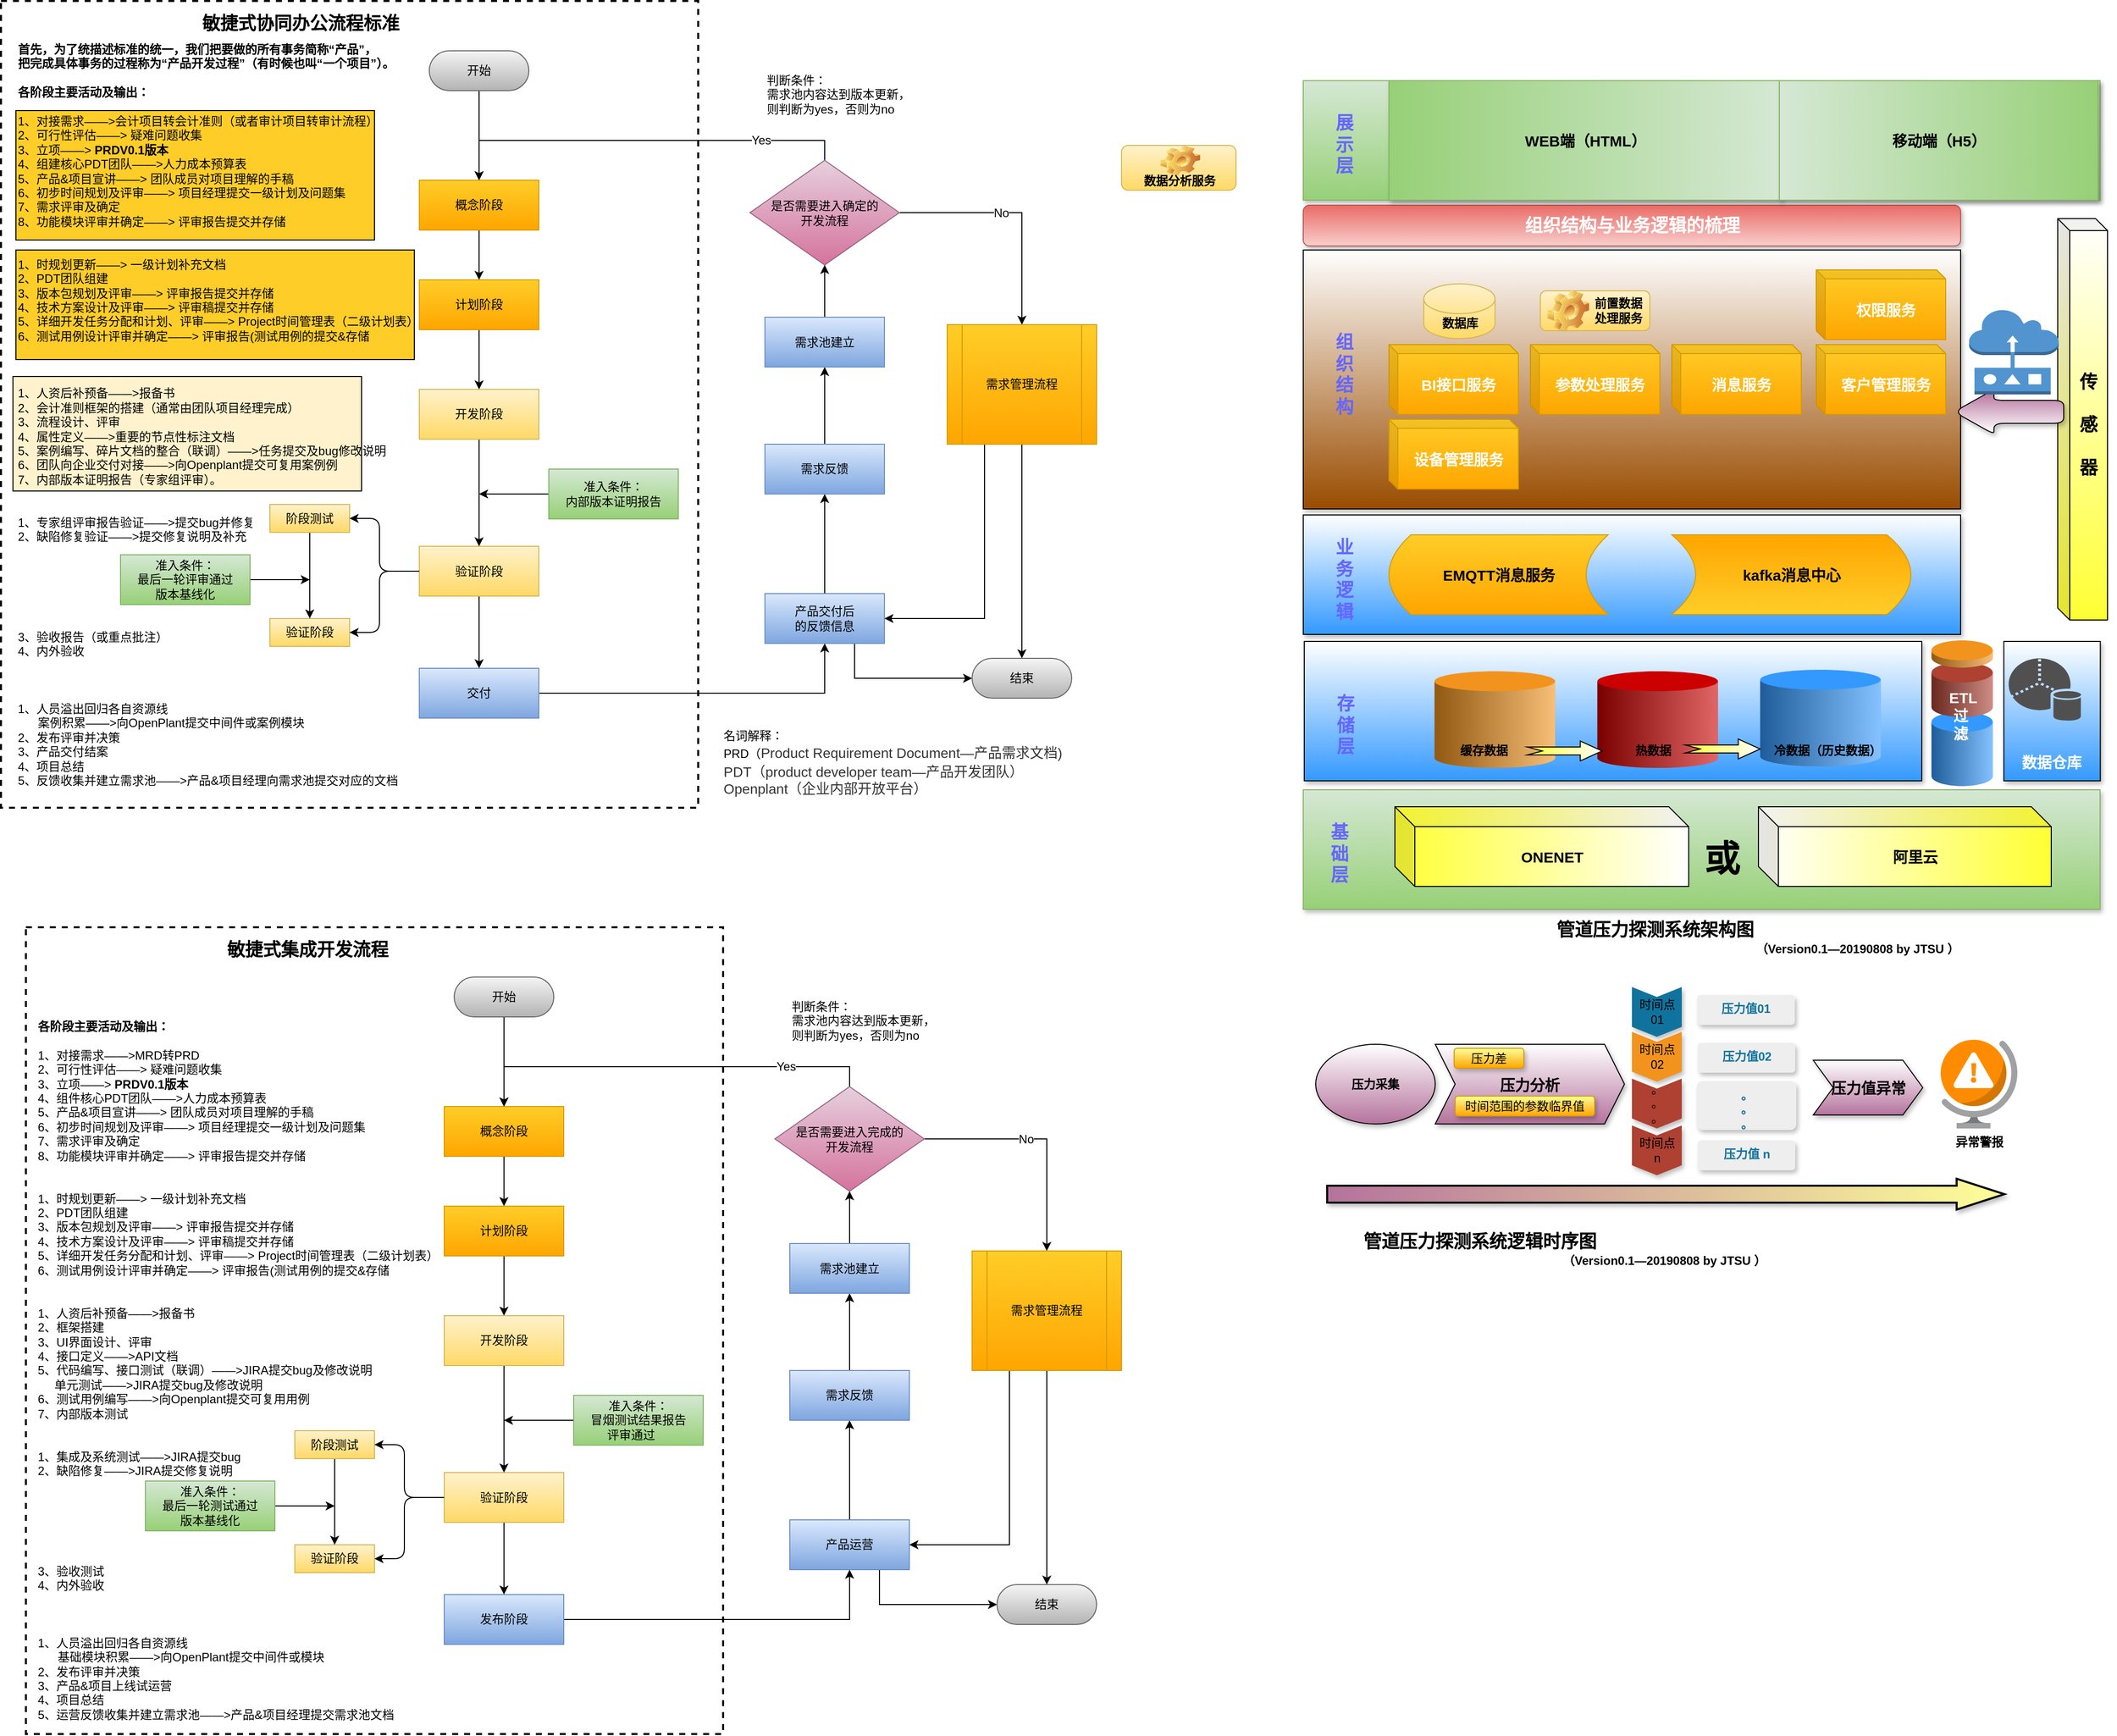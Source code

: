 <mxfile version="15.8.6" type="github">
  <diagram id="hw-b7QnuWXzrcuchFDwp" name="Page-1">
    <mxGraphModel dx="2500" dy="2056" grid="1" gridSize="10" guides="1" tooltips="1" connect="1" arrows="1" fold="1" page="1" pageScale="1" pageWidth="827" pageHeight="1169" math="0" shadow="0">
      <root>
        <mxCell id="0" />
        <mxCell id="1" parent="0" />
        <mxCell id="sfhrzqRfL-zKUJOUxF8y-45" value="" style="rounded=0;whiteSpace=wrap;html=1;fillColor=#FFF2CC;" parent="1" vertex="1">
          <mxGeometry x="-758" y="-733" width="350" height="115" as="geometry" />
        </mxCell>
        <mxCell id="sfhrzqRfL-zKUJOUxF8y-44" value="" style="rounded=0;whiteSpace=wrap;html=1;fillColor=#FFCD28;" parent="1" vertex="1">
          <mxGeometry x="-755" y="-860" width="400" height="110" as="geometry" />
        </mxCell>
        <mxCell id="sfhrzqRfL-zKUJOUxF8y-43" value="" style="rounded=0;whiteSpace=wrap;html=1;fillColor=#FFCD28;" parent="1" vertex="1">
          <mxGeometry x="-755" y="-1000" width="360" height="130" as="geometry" />
        </mxCell>
        <mxCell id="mtA4ZGPTwMAcJMfqiiAh-38" value="" style="rounded=0;whiteSpace=wrap;html=1;dashed=1;strokeWidth=2;fillColor=none;" parent="1" vertex="1">
          <mxGeometry x="-745" y="-180" width="700" height="810" as="geometry" />
        </mxCell>
        <mxCell id="mtA4ZGPTwMAcJMfqiiAh-9" style="edgeStyle=orthogonalEdgeStyle;rounded=0;orthogonalLoop=1;jettySize=auto;html=1;exitX=0.5;exitY=1;exitDx=0;exitDy=0;entryX=0.5;entryY=0;entryDx=0;entryDy=0;" parent="1" source="mtA4ZGPTwMAcJMfqiiAh-1" target="mtA4ZGPTwMAcJMfqiiAh-2" edge="1">
          <mxGeometry relative="1" as="geometry" />
        </mxCell>
        <mxCell id="mtA4ZGPTwMAcJMfqiiAh-1" value="开始" style="rounded=1;whiteSpace=wrap;html=1;arcSize=50;gradientColor=#b3b3b3;fillColor=#f5f5f5;strokeColor=#666666;" parent="1" vertex="1">
          <mxGeometry x="-315" y="-130" width="100" height="40" as="geometry" />
        </mxCell>
        <mxCell id="mtA4ZGPTwMAcJMfqiiAh-10" style="edgeStyle=orthogonalEdgeStyle;rounded=0;orthogonalLoop=1;jettySize=auto;html=1;exitX=0.5;exitY=1;exitDx=0;exitDy=0;entryX=0.5;entryY=0;entryDx=0;entryDy=0;" parent="1" source="mtA4ZGPTwMAcJMfqiiAh-2" target="mtA4ZGPTwMAcJMfqiiAh-3" edge="1">
          <mxGeometry relative="1" as="geometry" />
        </mxCell>
        <mxCell id="mtA4ZGPTwMAcJMfqiiAh-2" value="概念阶段" style="rounded=0;whiteSpace=wrap;html=1;gradientColor=#ffa500;fillColor=#ffcd28;strokeColor=#d79b00;" parent="1" vertex="1">
          <mxGeometry x="-325" width="120" height="50" as="geometry" />
        </mxCell>
        <mxCell id="mtA4ZGPTwMAcJMfqiiAh-11" style="edgeStyle=orthogonalEdgeStyle;rounded=0;orthogonalLoop=1;jettySize=auto;html=1;exitX=0.5;exitY=1;exitDx=0;exitDy=0;entryX=0.5;entryY=0;entryDx=0;entryDy=0;" parent="1" source="mtA4ZGPTwMAcJMfqiiAh-3" target="mtA4ZGPTwMAcJMfqiiAh-6" edge="1">
          <mxGeometry relative="1" as="geometry" />
        </mxCell>
        <mxCell id="mtA4ZGPTwMAcJMfqiiAh-3" value="计划阶段&lt;span style=&quot;font-family: &amp;#34;helvetica&amp;#34; , &amp;#34;arial&amp;#34; , sans-serif ; font-size: 0px ; white-space: nowrap&quot;&gt;%3CmxGraphModel%3E%3Croot%3E%3CmxCell%20id%3D%220%22%2F%3E%3CmxCell%20id%3D%221%22%20parent%3D%220%22%2F%3E%3CmxCell%20id%3D%222%22%20value%3D%22%E6%A6%82%E5%BF%B5%E9%98%B6%E6%AE%B5%22%20style%3D%22rounded%3D0%3BwhiteSpace%3Dwrap%3Bhtml%3D1%3B%22%20vertex%3D%221%22%20parent%3D%221%22%3E%3CmxGeometry%20x%3D%22400%22%20y%3D%22170%22%20width%3D%22120%22%20height%3D%2250%22%20as%3D%22geometry%22%2F%3E%3C%2FmxCell%3E%3C%2Froot%3E%3C%2FmxGraphModel%3E&lt;/span&gt;" style="rounded=0;whiteSpace=wrap;html=1;gradientColor=#ffa500;fillColor=#ffcd28;strokeColor=#d79b00;" parent="1" vertex="1">
          <mxGeometry x="-325" y="100" width="120" height="50" as="geometry" />
        </mxCell>
        <mxCell id="mtA4ZGPTwMAcJMfqiiAh-44" style="edgeStyle=orthogonalEdgeStyle;rounded=0;orthogonalLoop=1;jettySize=auto;html=1;exitX=1;exitY=0.5;exitDx=0;exitDy=0;entryX=0.5;entryY=1;entryDx=0;entryDy=0;" parent="1" source="mtA4ZGPTwMAcJMfqiiAh-4" target="mtA4ZGPTwMAcJMfqiiAh-37" edge="1">
          <mxGeometry relative="1" as="geometry" />
        </mxCell>
        <mxCell id="mtA4ZGPTwMAcJMfqiiAh-4" value="发布阶段" style="rounded=0;whiteSpace=wrap;html=1;gradientColor=#7ea6e0;fillColor=#dae8fc;strokeColor=#6c8ebf;" parent="1" vertex="1">
          <mxGeometry x="-325" y="490" width="120" height="50" as="geometry" />
        </mxCell>
        <mxCell id="mtA4ZGPTwMAcJMfqiiAh-13" style="edgeStyle=orthogonalEdgeStyle;rounded=0;orthogonalLoop=1;jettySize=auto;html=1;exitX=0.5;exitY=1;exitDx=0;exitDy=0;entryX=0.5;entryY=0;entryDx=0;entryDy=0;" parent="1" source="mtA4ZGPTwMAcJMfqiiAh-5" target="mtA4ZGPTwMAcJMfqiiAh-4" edge="1">
          <mxGeometry relative="1" as="geometry" />
        </mxCell>
        <mxCell id="mtA4ZGPTwMAcJMfqiiAh-5" value="验证阶段" style="rounded=0;whiteSpace=wrap;html=1;gradientColor=#ffd966;fillColor=#fff2cc;strokeColor=#d6b656;" parent="1" vertex="1">
          <mxGeometry x="-325" y="367.5" width="120" height="50" as="geometry" />
        </mxCell>
        <mxCell id="mtA4ZGPTwMAcJMfqiiAh-12" style="edgeStyle=orthogonalEdgeStyle;rounded=0;orthogonalLoop=1;jettySize=auto;html=1;exitX=0.5;exitY=1;exitDx=0;exitDy=0;" parent="1" source="mtA4ZGPTwMAcJMfqiiAh-6" target="mtA4ZGPTwMAcJMfqiiAh-5" edge="1">
          <mxGeometry relative="1" as="geometry" />
        </mxCell>
        <mxCell id="mtA4ZGPTwMAcJMfqiiAh-6" value="开发阶段" style="rounded=0;whiteSpace=wrap;html=1;gradientColor=#ffd966;fillColor=#fff2cc;strokeColor=#d6b656;" parent="1" vertex="1">
          <mxGeometry x="-325" y="210" width="120" height="50" as="geometry" />
        </mxCell>
        <mxCell id="mtA4ZGPTwMAcJMfqiiAh-14" value="&lt;b&gt;各阶段主要活动及输出：&lt;/b&gt;&lt;br&gt;&lt;br&gt;1、对接需求——&amp;gt;MRD转PRD&lt;br&gt;2、可行性评估——&amp;gt; 疑难问题收集&lt;br&gt;3、立项——&amp;gt;&amp;nbsp;&lt;b&gt;PRDV0.1版本&lt;/b&gt;&lt;br&gt;4、组件核心PDT团队——&amp;gt;人力成本预算表&lt;br&gt;5、产品&amp;amp;项目宣讲——&amp;gt; 团队成员对项目理解的手稿&lt;br&gt;6、初步时间规划及评审——&amp;gt; 项目经理提交一级计划及问题集&lt;br&gt;7、需求评审及确定&lt;br&gt;8、功能模块评审并确定——&amp;gt; 评审报告提交并存储&lt;br&gt;&lt;br&gt;&lt;br&gt;1、时规划更新——&amp;gt; 一级计划补充文档&lt;br&gt;2、PDT团队组建&lt;br&gt;3、版本包规划及评审——&amp;gt; 评审报告提交并存储&lt;br&gt;4、技术方案设计及评审——&amp;gt; 评审稿提交并存储&lt;br&gt;5、详细开发任务分配和计划、评审——&amp;gt; Project时间管理表（二级计划表）&lt;br&gt;6、测试用例设计评审并确定——&amp;gt; 评审报告(测试用例的提交&amp;amp;存储&lt;br&gt;&lt;br&gt;&lt;br&gt;1、人资后补预备——&amp;gt;报备书&lt;br&gt;2、框架搭建&lt;br&gt;3、UI界面设计、评审&lt;br&gt;4、接口定义——&amp;gt;API文档&lt;br&gt;5、代码编写、接口测试（联调）——&amp;gt;JIRA提交bug及修改说明&lt;br&gt;&amp;nbsp; &amp;nbsp; &amp;nbsp;单元测试——&amp;gt;JIRA提交bug及修改说明&lt;br&gt;6、测试用例编写——&amp;gt;向Openplant提交可复用用例&lt;br&gt;7、内部版本测试&lt;br&gt;&lt;br&gt;&lt;br&gt;1、集成及系统测试——&amp;gt;JIRA提交bug&lt;br&gt;2、缺陷修复——&amp;gt;JIRA提交修复说明&lt;br&gt;&lt;br&gt;&lt;br&gt;&lt;br&gt;&lt;br&gt;&lt;br&gt;&lt;br&gt;3、验收测试&lt;br&gt;4、内外验收&lt;br&gt;&lt;br&gt;&lt;br&gt;&lt;br&gt;1、人员溢出回归各自资源线&lt;br&gt;&amp;nbsp; &amp;nbsp; &amp;nbsp; 基础模块积累——&amp;gt;向OpenPlant提交中间件或模块&lt;br&gt;2、发布评审并决策&lt;br&gt;3、产品&amp;amp;项目上线试运营&lt;br&gt;4、项目总结&lt;br&gt;5、运营反馈收集并建立需求池——&amp;gt;产品&amp;amp;项目经理提交需求池文档" style="text;html=1;resizable=0;points=[];autosize=1;align=left;verticalAlign=top;spacingTop=-4;" parent="1" vertex="1">
          <mxGeometry x="-735" y="-90" width="420" height="690" as="geometry" />
        </mxCell>
        <mxCell id="mtA4ZGPTwMAcJMfqiiAh-21" value="验证阶段" style="rounded=0;whiteSpace=wrap;html=1;gradientColor=#ffd966;fillColor=#fff2cc;strokeColor=#d6b656;" parent="1" vertex="1">
          <mxGeometry x="-475" y="440" width="80" height="28" as="geometry" />
        </mxCell>
        <mxCell id="mtA4ZGPTwMAcJMfqiiAh-26" style="edgeStyle=orthogonalEdgeStyle;rounded=0;orthogonalLoop=1;jettySize=auto;html=1;exitX=0.5;exitY=1;exitDx=0;exitDy=0;entryX=0.5;entryY=0;entryDx=0;entryDy=0;" parent="1" source="mtA4ZGPTwMAcJMfqiiAh-23" target="mtA4ZGPTwMAcJMfqiiAh-21" edge="1">
          <mxGeometry relative="1" as="geometry" />
        </mxCell>
        <mxCell id="mtA4ZGPTwMAcJMfqiiAh-23" value="阶段测试" style="rounded=0;whiteSpace=wrap;html=1;gradientColor=#ffd966;fillColor=#fff2cc;strokeColor=#d6b656;" parent="1" vertex="1">
          <mxGeometry x="-475" y="325.5" width="80" height="28" as="geometry" />
        </mxCell>
        <mxCell id="mtA4ZGPTwMAcJMfqiiAh-24" value="" style="edgeStyle=elbowEdgeStyle;elbow=horizontal;endArrow=classic;html=1;exitX=0;exitY=0.5;exitDx=0;exitDy=0;entryX=1;entryY=0.5;entryDx=0;entryDy=0;" parent="1" source="mtA4ZGPTwMAcJMfqiiAh-5" target="mtA4ZGPTwMAcJMfqiiAh-23" edge="1">
          <mxGeometry width="50" height="50" relative="1" as="geometry">
            <mxPoint x="-405" y="380" as="sourcePoint" />
            <mxPoint x="-355" y="330" as="targetPoint" />
            <Array as="points">
              <mxPoint x="-365" y="360" />
            </Array>
          </mxGeometry>
        </mxCell>
        <mxCell id="mtA4ZGPTwMAcJMfqiiAh-25" value="" style="edgeStyle=elbowEdgeStyle;elbow=horizontal;endArrow=classic;html=1;exitX=0;exitY=0.5;exitDx=0;exitDy=0;entryX=1;entryY=0.5;entryDx=0;entryDy=0;" parent="1" source="mtA4ZGPTwMAcJMfqiiAh-5" target="mtA4ZGPTwMAcJMfqiiAh-21" edge="1">
          <mxGeometry width="50" height="50" relative="1" as="geometry">
            <mxPoint x="-315" y="403" as="sourcePoint" />
            <mxPoint x="-405" y="354" as="targetPoint" />
            <Array as="points">
              <mxPoint x="-365" y="410" />
            </Array>
          </mxGeometry>
        </mxCell>
        <mxCell id="mtA4ZGPTwMAcJMfqiiAh-34" style="edgeStyle=orthogonalEdgeStyle;rounded=0;orthogonalLoop=1;jettySize=auto;html=1;exitX=1;exitY=0.5;exitDx=0;exitDy=0;" parent="1" source="mtA4ZGPTwMAcJMfqiiAh-32" edge="1">
          <mxGeometry relative="1" as="geometry">
            <mxPoint x="-435" y="401" as="targetPoint" />
          </mxGeometry>
        </mxCell>
        <mxCell id="mtA4ZGPTwMAcJMfqiiAh-32" value="&lt;span style=&quot;text-align: left ; white-space: nowrap&quot;&gt;准入条件：&lt;/span&gt;&lt;br style=&quot;text-align: left ; white-space: nowrap&quot;&gt;&lt;span style=&quot;text-align: left ; white-space: nowrap&quot;&gt;最后一轮测试通过&lt;/span&gt;&lt;br style=&quot;text-align: left ; white-space: nowrap&quot;&gt;&lt;span style=&quot;text-align: left ; white-space: nowrap&quot;&gt;版本基线化&lt;/span&gt;" style="rounded=0;whiteSpace=wrap;html=1;gradientColor=#97d077;fillColor=#d5e8d4;strokeColor=#82b366;" parent="1" vertex="1">
          <mxGeometry x="-625" y="376" width="130" height="50" as="geometry" />
        </mxCell>
        <mxCell id="mtA4ZGPTwMAcJMfqiiAh-36" style="edgeStyle=orthogonalEdgeStyle;rounded=0;orthogonalLoop=1;jettySize=auto;html=1;exitX=0;exitY=0.5;exitDx=0;exitDy=0;" parent="1" source="mtA4ZGPTwMAcJMfqiiAh-35" edge="1">
          <mxGeometry relative="1" as="geometry">
            <mxPoint x="-265" y="315" as="targetPoint" />
          </mxGeometry>
        </mxCell>
        <mxCell id="mtA4ZGPTwMAcJMfqiiAh-35" value="&lt;span style=&quot;text-align: left ; white-space: nowrap&quot;&gt;准入条件：&lt;/span&gt;&lt;br style=&quot;text-align: left ; white-space: nowrap&quot;&gt;&lt;div style=&quot;text-align: left&quot;&gt;&lt;span style=&quot;white-space: nowrap&quot;&gt;冒烟测试结果报告&lt;/span&gt;&lt;/div&gt;&lt;div style=&quot;text-align: left&quot;&gt;&lt;span style=&quot;white-space: nowrap&quot;&gt;&amp;nbsp; &amp;nbsp; &amp;nbsp;评审通过&lt;/span&gt;&lt;/div&gt;" style="rounded=0;whiteSpace=wrap;html=1;gradientColor=#97d077;fillColor=#d5e8d4;strokeColor=#82b366;" parent="1" vertex="1">
          <mxGeometry x="-195" y="290" width="130" height="50" as="geometry" />
        </mxCell>
        <mxCell id="mtA4ZGPTwMAcJMfqiiAh-45" style="edgeStyle=orthogonalEdgeStyle;rounded=0;orthogonalLoop=1;jettySize=auto;html=1;exitX=0.5;exitY=0;exitDx=0;exitDy=0;entryX=0.5;entryY=1;entryDx=0;entryDy=0;" parent="1" source="mtA4ZGPTwMAcJMfqiiAh-37" target="mtA4ZGPTwMAcJMfqiiAh-39" edge="1">
          <mxGeometry relative="1" as="geometry" />
        </mxCell>
        <mxCell id="mtA4ZGPTwMAcJMfqiiAh-52" style="edgeStyle=orthogonalEdgeStyle;rounded=0;orthogonalLoop=1;jettySize=auto;html=1;exitX=0.75;exitY=1;exitDx=0;exitDy=0;entryX=0;entryY=0.5;entryDx=0;entryDy=0;" parent="1" source="mtA4ZGPTwMAcJMfqiiAh-37" target="mtA4ZGPTwMAcJMfqiiAh-43" edge="1">
          <mxGeometry relative="1" as="geometry" />
        </mxCell>
        <mxCell id="mtA4ZGPTwMAcJMfqiiAh-37" value="产品运营" style="rounded=0;whiteSpace=wrap;html=1;gradientColor=#7ea6e0;fillColor=#dae8fc;strokeColor=#6c8ebf;" parent="1" vertex="1">
          <mxGeometry x="22" y="415" width="120" height="50" as="geometry" />
        </mxCell>
        <mxCell id="mtA4ZGPTwMAcJMfqiiAh-46" style="edgeStyle=orthogonalEdgeStyle;rounded=0;orthogonalLoop=1;jettySize=auto;html=1;exitX=0.5;exitY=0;exitDx=0;exitDy=0;entryX=0.5;entryY=1;entryDx=0;entryDy=0;" parent="1" source="mtA4ZGPTwMAcJMfqiiAh-39" target="mtA4ZGPTwMAcJMfqiiAh-41" edge="1">
          <mxGeometry relative="1" as="geometry" />
        </mxCell>
        <mxCell id="mtA4ZGPTwMAcJMfqiiAh-39" value="需求反馈" style="rounded=0;whiteSpace=wrap;html=1;gradientColor=#7ea6e0;fillColor=#dae8fc;strokeColor=#6c8ebf;" parent="1" vertex="1">
          <mxGeometry x="22" y="265" width="120" height="50" as="geometry" />
        </mxCell>
        <mxCell id="mtA4ZGPTwMAcJMfqiiAh-48" style="edgeStyle=orthogonalEdgeStyle;rounded=0;orthogonalLoop=1;jettySize=auto;html=1;exitX=0.5;exitY=0;exitDx=0;exitDy=0;entryX=0.5;entryY=0;entryDx=0;entryDy=0;" parent="1" source="mtA4ZGPTwMAcJMfqiiAh-40" target="mtA4ZGPTwMAcJMfqiiAh-2" edge="1">
          <mxGeometry relative="1" as="geometry" />
        </mxCell>
        <mxCell id="mtA4ZGPTwMAcJMfqiiAh-53" value="Yes" style="text;html=1;resizable=0;points=[];align=center;verticalAlign=middle;labelBackgroundColor=#ffffff;" parent="mtA4ZGPTwMAcJMfqiiAh-48" vertex="1" connectable="0">
          <mxGeometry x="-0.585" relative="1" as="geometry">
            <mxPoint as="offset" />
          </mxGeometry>
        </mxCell>
        <mxCell id="mtA4ZGPTwMAcJMfqiiAh-49" style="edgeStyle=orthogonalEdgeStyle;rounded=0;orthogonalLoop=1;jettySize=auto;html=1;exitX=1;exitY=0.5;exitDx=0;exitDy=0;" parent="1" source="mtA4ZGPTwMAcJMfqiiAh-40" target="mtA4ZGPTwMAcJMfqiiAh-42" edge="1">
          <mxGeometry relative="1" as="geometry" />
        </mxCell>
        <mxCell id="mtA4ZGPTwMAcJMfqiiAh-54" value="No" style="text;html=1;resizable=0;points=[];align=center;verticalAlign=middle;labelBackgroundColor=#ffffff;" parent="mtA4ZGPTwMAcJMfqiiAh-49" vertex="1" connectable="0">
          <mxGeometry x="-0.137" relative="1" as="geometry">
            <mxPoint as="offset" />
          </mxGeometry>
        </mxCell>
        <mxCell id="mtA4ZGPTwMAcJMfqiiAh-40" value="是否需要进入完成的&lt;br&gt;开发流程" style="rhombus;whiteSpace=wrap;html=1;gradientColor=#d5739d;fillColor=#e6d0de;strokeColor=#996185;" parent="1" vertex="1">
          <mxGeometry x="7" y="-20" width="150" height="105" as="geometry" />
        </mxCell>
        <mxCell id="mtA4ZGPTwMAcJMfqiiAh-47" style="edgeStyle=orthogonalEdgeStyle;rounded=0;orthogonalLoop=1;jettySize=auto;html=1;exitX=0.5;exitY=0;exitDx=0;exitDy=0;entryX=0.5;entryY=1;entryDx=0;entryDy=0;" parent="1" source="mtA4ZGPTwMAcJMfqiiAh-41" target="mtA4ZGPTwMAcJMfqiiAh-40" edge="1">
          <mxGeometry relative="1" as="geometry" />
        </mxCell>
        <mxCell id="mtA4ZGPTwMAcJMfqiiAh-41" value="需求池建立" style="rounded=0;whiteSpace=wrap;html=1;gradientColor=#7ea6e0;fillColor=#dae8fc;strokeColor=#6c8ebf;" parent="1" vertex="1">
          <mxGeometry x="22" y="137.5" width="120" height="50" as="geometry" />
        </mxCell>
        <mxCell id="mtA4ZGPTwMAcJMfqiiAh-50" style="edgeStyle=orthogonalEdgeStyle;rounded=0;orthogonalLoop=1;jettySize=auto;html=1;exitX=0.25;exitY=1;exitDx=0;exitDy=0;entryX=1;entryY=0.5;entryDx=0;entryDy=0;" parent="1" source="mtA4ZGPTwMAcJMfqiiAh-42" target="mtA4ZGPTwMAcJMfqiiAh-37" edge="1">
          <mxGeometry relative="1" as="geometry" />
        </mxCell>
        <mxCell id="mtA4ZGPTwMAcJMfqiiAh-51" style="edgeStyle=orthogonalEdgeStyle;rounded=0;orthogonalLoop=1;jettySize=auto;html=1;exitX=0.5;exitY=1;exitDx=0;exitDy=0;" parent="1" source="mtA4ZGPTwMAcJMfqiiAh-42" target="mtA4ZGPTwMAcJMfqiiAh-43" edge="1">
          <mxGeometry relative="1" as="geometry" />
        </mxCell>
        <mxCell id="mtA4ZGPTwMAcJMfqiiAh-42" value="需求管理流程" style="shape=process;whiteSpace=wrap;html=1;backgroundOutline=1;gradientColor=#ffa500;fillColor=#ffcd28;strokeColor=#d79b00;" parent="1" vertex="1">
          <mxGeometry x="205" y="145" width="150" height="120" as="geometry" />
        </mxCell>
        <mxCell id="mtA4ZGPTwMAcJMfqiiAh-43" value="结束" style="rounded=1;whiteSpace=wrap;html=1;arcSize=50;gradientColor=#b3b3b3;fillColor=#f5f5f5;strokeColor=#666666;" parent="1" vertex="1">
          <mxGeometry x="230" y="480" width="100" height="40" as="geometry" />
        </mxCell>
        <mxCell id="mtA4ZGPTwMAcJMfqiiAh-55" value="判断条件：&lt;br&gt;需求池内容达到版本更新，&lt;br&gt;则判断为yes，否则为no" style="text;html=1;resizable=0;points=[];autosize=1;align=left;verticalAlign=top;spacingTop=-4;" parent="1" vertex="1">
          <mxGeometry x="22" y="-110" width="160" height="40" as="geometry" />
        </mxCell>
        <mxCell id="mtA4ZGPTwMAcJMfqiiAh-56" value="&lt;font style=&quot;font-size: 18px&quot;&gt;&lt;b&gt;敏捷式集成开发流程&lt;/b&gt;&lt;/font&gt;" style="text;html=1;resizable=0;points=[];autosize=1;align=left;verticalAlign=top;spacingTop=-4;" parent="1" vertex="1">
          <mxGeometry x="-545" y="-170" width="180" height="20" as="geometry" />
        </mxCell>
        <mxCell id="sfhrzqRfL-zKUJOUxF8y-1" value="" style="rounded=0;whiteSpace=wrap;html=1;dashed=1;strokeWidth=2;fillColor=none;" parent="1" vertex="1">
          <mxGeometry x="-770" y="-1110" width="700" height="810" as="geometry" />
        </mxCell>
        <mxCell id="sfhrzqRfL-zKUJOUxF8y-2" style="edgeStyle=orthogonalEdgeStyle;rounded=0;orthogonalLoop=1;jettySize=auto;html=1;exitX=0.5;exitY=1;exitDx=0;exitDy=0;entryX=0.5;entryY=0;entryDx=0;entryDy=0;" parent="1" source="sfhrzqRfL-zKUJOUxF8y-3" target="sfhrzqRfL-zKUJOUxF8y-5" edge="1">
          <mxGeometry relative="1" as="geometry" />
        </mxCell>
        <mxCell id="sfhrzqRfL-zKUJOUxF8y-3" value="开始" style="rounded=1;whiteSpace=wrap;html=1;arcSize=50;gradientColor=#b3b3b3;fillColor=#f5f5f5;strokeColor=#666666;" parent="1" vertex="1">
          <mxGeometry x="-340" y="-1060" width="100" height="40" as="geometry" />
        </mxCell>
        <mxCell id="sfhrzqRfL-zKUJOUxF8y-4" style="edgeStyle=orthogonalEdgeStyle;rounded=0;orthogonalLoop=1;jettySize=auto;html=1;exitX=0.5;exitY=1;exitDx=0;exitDy=0;entryX=0.5;entryY=0;entryDx=0;entryDy=0;" parent="1" source="sfhrzqRfL-zKUJOUxF8y-5" target="sfhrzqRfL-zKUJOUxF8y-7" edge="1">
          <mxGeometry relative="1" as="geometry" />
        </mxCell>
        <mxCell id="sfhrzqRfL-zKUJOUxF8y-5" value="概念阶段" style="rounded=0;whiteSpace=wrap;html=1;gradientColor=#ffa500;fillColor=#ffcd28;strokeColor=#d79b00;" parent="1" vertex="1">
          <mxGeometry x="-350" y="-930" width="120" height="50" as="geometry" />
        </mxCell>
        <mxCell id="sfhrzqRfL-zKUJOUxF8y-6" style="edgeStyle=orthogonalEdgeStyle;rounded=0;orthogonalLoop=1;jettySize=auto;html=1;exitX=0.5;exitY=1;exitDx=0;exitDy=0;entryX=0.5;entryY=0;entryDx=0;entryDy=0;" parent="1" source="sfhrzqRfL-zKUJOUxF8y-7" target="sfhrzqRfL-zKUJOUxF8y-13" edge="1">
          <mxGeometry relative="1" as="geometry" />
        </mxCell>
        <mxCell id="sfhrzqRfL-zKUJOUxF8y-7" value="计划阶段&lt;span style=&quot;font-family: &amp;#34;helvetica&amp;#34; , &amp;#34;arial&amp;#34; , sans-serif ; font-size: 0px ; white-space: nowrap&quot;&gt;%3CmxGraphModel%3E%3Croot%3E%3CmxCell%20id%3D%220%22%2F%3E%3CmxCell%20id%3D%221%22%20parent%3D%220%22%2F%3E%3CmxCell%20id%3D%222%22%20value%3D%22%E6%A6%82%E5%BF%B5%E9%98%B6%E6%AE%B5%22%20style%3D%22rounded%3D0%3BwhiteSpace%3Dwrap%3Bhtml%3D1%3B%22%20vertex%3D%221%22%20parent%3D%221%22%3E%3CmxGeometry%20x%3D%22400%22%20y%3D%22170%22%20width%3D%22120%22%20height%3D%2250%22%20as%3D%22geometry%22%2F%3E%3C%2FmxCell%3E%3C%2Froot%3E%3C%2FmxGraphModel%3E&lt;/span&gt;" style="rounded=0;whiteSpace=wrap;html=1;gradientColor=#ffa500;fillColor=#ffcd28;strokeColor=#d79b00;" parent="1" vertex="1">
          <mxGeometry x="-350" y="-830" width="120" height="50" as="geometry" />
        </mxCell>
        <mxCell id="sfhrzqRfL-zKUJOUxF8y-8" style="edgeStyle=orthogonalEdgeStyle;rounded=0;orthogonalLoop=1;jettySize=auto;html=1;exitX=1;exitY=0.5;exitDx=0;exitDy=0;entryX=0.5;entryY=1;entryDx=0;entryDy=0;" parent="1" source="sfhrzqRfL-zKUJOUxF8y-9" target="sfhrzqRfL-zKUJOUxF8y-26" edge="1">
          <mxGeometry relative="1" as="geometry" />
        </mxCell>
        <mxCell id="sfhrzqRfL-zKUJOUxF8y-9" value="交付" style="rounded=0;whiteSpace=wrap;html=1;gradientColor=#7ea6e0;fillColor=#dae8fc;strokeColor=#6c8ebf;" parent="1" vertex="1">
          <mxGeometry x="-350" y="-440" width="120" height="50" as="geometry" />
        </mxCell>
        <mxCell id="sfhrzqRfL-zKUJOUxF8y-10" style="edgeStyle=orthogonalEdgeStyle;rounded=0;orthogonalLoop=1;jettySize=auto;html=1;exitX=0.5;exitY=1;exitDx=0;exitDy=0;entryX=0.5;entryY=0;entryDx=0;entryDy=0;" parent="1" source="sfhrzqRfL-zKUJOUxF8y-11" target="sfhrzqRfL-zKUJOUxF8y-9" edge="1">
          <mxGeometry relative="1" as="geometry" />
        </mxCell>
        <mxCell id="sfhrzqRfL-zKUJOUxF8y-11" value="验证阶段" style="rounded=0;whiteSpace=wrap;html=1;gradientColor=#ffd966;fillColor=#fff2cc;strokeColor=#d6b656;" parent="1" vertex="1">
          <mxGeometry x="-350" y="-562.5" width="120" height="50" as="geometry" />
        </mxCell>
        <mxCell id="sfhrzqRfL-zKUJOUxF8y-12" style="edgeStyle=orthogonalEdgeStyle;rounded=0;orthogonalLoop=1;jettySize=auto;html=1;exitX=0.5;exitY=1;exitDx=0;exitDy=0;" parent="1" source="sfhrzqRfL-zKUJOUxF8y-13" target="sfhrzqRfL-zKUJOUxF8y-11" edge="1">
          <mxGeometry relative="1" as="geometry" />
        </mxCell>
        <mxCell id="sfhrzqRfL-zKUJOUxF8y-13" value="开发阶段" style="rounded=0;whiteSpace=wrap;html=1;gradientColor=#ffd966;fillColor=#fff2cc;strokeColor=#d6b656;" parent="1" vertex="1">
          <mxGeometry x="-350" y="-720" width="120" height="50" as="geometry" />
        </mxCell>
        <mxCell id="sfhrzqRfL-zKUJOUxF8y-14" value="&lt;b&gt;首先，为了统描述标准的统一，我们把要做的所有事务简称“产品”，&lt;br&gt;把完成具体事务的过程称为“产品开发过程&lt;/b&gt;&lt;b&gt;”&lt;/b&gt;&lt;b&gt;（有时候也叫“&lt;/b&gt;&lt;b&gt;一个项目&lt;/b&gt;&lt;b&gt;”）。&lt;br&gt;&lt;br&gt;各阶段主要活动及输出：&lt;/b&gt;&lt;br&gt;&lt;br&gt;1、对接需求——&amp;gt;会计项目转会计准则（或者审计项目转审计流程）&lt;br&gt;2、可行性评估——&amp;gt; 疑难问题收集&lt;br&gt;3、立项——&amp;gt;&amp;nbsp;&lt;b&gt;PRDV0.1版本&lt;/b&gt;&lt;br&gt;4、组建核心PDT团队——&amp;gt;人力成本预算表&lt;br&gt;5、产品&amp;amp;项目宣讲——&amp;gt; 团队成员对项目理解的手稿&lt;br&gt;6、初步时间规划及评审——&amp;gt; 项目经理提交一级计划及问题集&lt;br&gt;7、需求评审及确定&lt;br&gt;8、功能模块评审并确定——&amp;gt; 评审报告提交并存储&lt;br&gt;&lt;br&gt;&lt;br&gt;1、时规划更新——&amp;gt; 一级计划补充文档&lt;br&gt;2、PDT团队组建&lt;br&gt;3、版本包规划及评审——&amp;gt; 评审报告提交并存储&lt;br&gt;4、技术方案设计及评审——&amp;gt; 评审稿提交并存储&lt;br&gt;5、详细开发任务分配和计划、评审——&amp;gt; Project时间管理表（二级计划表）&lt;br&gt;6、测试用例设计评审并确定——&amp;gt; 评审报告(测试用例的提交&amp;amp;存储&lt;br&gt;&lt;br&gt;&lt;br&gt;&lt;br&gt;1、人资后补预备——&amp;gt;报备书&lt;br&gt;2、会计准则框架的搭建（通常由团队项目经理完成）&lt;br&gt;3、流程设计、评审&lt;br&gt;4、属性定义——&amp;gt;重要的节点性标注文档&lt;br&gt;5、案例编写、碎片文档的整合（联调）——&amp;gt;任务提交及bug修改说明&lt;br&gt;6、团队向企业交付对接——&amp;gt;向Openplant提交可复用案例例&lt;br&gt;7、内部版本证明报告（专家组评审）。&lt;br&gt;&lt;br&gt;&lt;br&gt;1、专家组评审报告验证——&amp;gt;提交bug并修复&lt;br&gt;2、缺陷修复验证——&amp;gt;提交修复说明及补充&lt;br&gt;&lt;br&gt;&lt;br&gt;&lt;br&gt;&lt;br&gt;&lt;br&gt;&lt;br&gt;3、验收报告（或重点批注）&lt;br&gt;4、内外验收&lt;br&gt;&lt;br&gt;&lt;br&gt;&lt;br&gt;1、人员溢出回归各自资源线&lt;br&gt;&amp;nbsp; &amp;nbsp; &amp;nbsp; 案例积累——&amp;gt;向OpenPlant提交中间件或案例模块&lt;br&gt;2、发布评审并决策&lt;br&gt;3、产品交付结案&lt;br&gt;4、项目总结&lt;br&gt;5、反馈收集并建立需求池——&amp;gt;产品&amp;amp;项目经理向需求池提交对应的文档" style="text;html=1;resizable=0;points=[];autosize=1;align=left;verticalAlign=top;spacingTop=-4;" parent="1" vertex="1">
          <mxGeometry x="-755" y="-1071" width="420" height="730" as="geometry" />
        </mxCell>
        <mxCell id="sfhrzqRfL-zKUJOUxF8y-15" value="验证阶段" style="rounded=0;whiteSpace=wrap;html=1;gradientColor=#ffd966;fillColor=#fff2cc;strokeColor=#d6b656;" parent="1" vertex="1">
          <mxGeometry x="-500" y="-490" width="80" height="28" as="geometry" />
        </mxCell>
        <mxCell id="sfhrzqRfL-zKUJOUxF8y-16" style="edgeStyle=orthogonalEdgeStyle;rounded=0;orthogonalLoop=1;jettySize=auto;html=1;exitX=0.5;exitY=1;exitDx=0;exitDy=0;entryX=0.5;entryY=0;entryDx=0;entryDy=0;" parent="1" source="sfhrzqRfL-zKUJOUxF8y-17" target="sfhrzqRfL-zKUJOUxF8y-15" edge="1">
          <mxGeometry relative="1" as="geometry" />
        </mxCell>
        <mxCell id="sfhrzqRfL-zKUJOUxF8y-17" value="阶段测试" style="rounded=0;whiteSpace=wrap;html=1;gradientColor=#ffd966;fillColor=#fff2cc;strokeColor=#d6b656;" parent="1" vertex="1">
          <mxGeometry x="-500" y="-604.5" width="80" height="28" as="geometry" />
        </mxCell>
        <mxCell id="sfhrzqRfL-zKUJOUxF8y-18" value="" style="edgeStyle=elbowEdgeStyle;elbow=horizontal;endArrow=classic;html=1;exitX=0;exitY=0.5;exitDx=0;exitDy=0;entryX=1;entryY=0.5;entryDx=0;entryDy=0;" parent="1" source="sfhrzqRfL-zKUJOUxF8y-11" target="sfhrzqRfL-zKUJOUxF8y-17" edge="1">
          <mxGeometry width="50" height="50" relative="1" as="geometry">
            <mxPoint x="-430" y="-550" as="sourcePoint" />
            <mxPoint x="-380" y="-600" as="targetPoint" />
            <Array as="points">
              <mxPoint x="-390" y="-570" />
            </Array>
          </mxGeometry>
        </mxCell>
        <mxCell id="sfhrzqRfL-zKUJOUxF8y-19" value="" style="edgeStyle=elbowEdgeStyle;elbow=horizontal;endArrow=classic;html=1;exitX=0;exitY=0.5;exitDx=0;exitDy=0;entryX=1;entryY=0.5;entryDx=0;entryDy=0;" parent="1" source="sfhrzqRfL-zKUJOUxF8y-11" target="sfhrzqRfL-zKUJOUxF8y-15" edge="1">
          <mxGeometry width="50" height="50" relative="1" as="geometry">
            <mxPoint x="-340" y="-527" as="sourcePoint" />
            <mxPoint x="-430" y="-576" as="targetPoint" />
            <Array as="points">
              <mxPoint x="-390" y="-520" />
            </Array>
          </mxGeometry>
        </mxCell>
        <mxCell id="sfhrzqRfL-zKUJOUxF8y-20" style="edgeStyle=orthogonalEdgeStyle;rounded=0;orthogonalLoop=1;jettySize=auto;html=1;exitX=1;exitY=0.5;exitDx=0;exitDy=0;" parent="1" source="sfhrzqRfL-zKUJOUxF8y-21" edge="1">
          <mxGeometry relative="1" as="geometry">
            <mxPoint x="-460" y="-529" as="targetPoint" />
          </mxGeometry>
        </mxCell>
        <mxCell id="sfhrzqRfL-zKUJOUxF8y-21" value="&lt;span style=&quot;text-align: left ; white-space: nowrap&quot;&gt;准入条件：&lt;/span&gt;&lt;br style=&quot;text-align: left ; white-space: nowrap&quot;&gt;&lt;span style=&quot;text-align: left ; white-space: nowrap&quot;&gt;最后一轮评审通过&lt;/span&gt;&lt;br style=&quot;text-align: left ; white-space: nowrap&quot;&gt;&lt;span style=&quot;text-align: left ; white-space: nowrap&quot;&gt;版本基线化&lt;/span&gt;" style="rounded=0;whiteSpace=wrap;html=1;gradientColor=#97d077;fillColor=#d5e8d4;strokeColor=#82b366;" parent="1" vertex="1">
          <mxGeometry x="-650" y="-554" width="130" height="50" as="geometry" />
        </mxCell>
        <mxCell id="sfhrzqRfL-zKUJOUxF8y-22" style="edgeStyle=orthogonalEdgeStyle;rounded=0;orthogonalLoop=1;jettySize=auto;html=1;exitX=0;exitY=0.5;exitDx=0;exitDy=0;" parent="1" source="sfhrzqRfL-zKUJOUxF8y-23" edge="1">
          <mxGeometry relative="1" as="geometry">
            <mxPoint x="-290" y="-615" as="targetPoint" />
          </mxGeometry>
        </mxCell>
        <mxCell id="sfhrzqRfL-zKUJOUxF8y-23" value="&lt;span style=&quot;text-align: left ; white-space: nowrap&quot;&gt;准入条件：&lt;/span&gt;&lt;br style=&quot;text-align: left ; white-space: nowrap&quot;&gt;&lt;div style=&quot;text-align: left&quot;&gt;&lt;span style=&quot;white-space: nowrap&quot;&gt;内部版本证明报告&lt;/span&gt;&lt;/div&gt;" style="rounded=0;whiteSpace=wrap;html=1;gradientColor=#97d077;fillColor=#d5e8d4;strokeColor=#82b366;" parent="1" vertex="1">
          <mxGeometry x="-220" y="-640" width="130" height="50" as="geometry" />
        </mxCell>
        <mxCell id="sfhrzqRfL-zKUJOUxF8y-24" style="edgeStyle=orthogonalEdgeStyle;rounded=0;orthogonalLoop=1;jettySize=auto;html=1;exitX=0.5;exitY=0;exitDx=0;exitDy=0;entryX=0.5;entryY=1;entryDx=0;entryDy=0;" parent="1" source="sfhrzqRfL-zKUJOUxF8y-26" target="sfhrzqRfL-zKUJOUxF8y-28" edge="1">
          <mxGeometry relative="1" as="geometry" />
        </mxCell>
        <mxCell id="sfhrzqRfL-zKUJOUxF8y-25" style="edgeStyle=orthogonalEdgeStyle;rounded=0;orthogonalLoop=1;jettySize=auto;html=1;exitX=0.75;exitY=1;exitDx=0;exitDy=0;entryX=0;entryY=0.5;entryDx=0;entryDy=0;" parent="1" source="sfhrzqRfL-zKUJOUxF8y-26" target="sfhrzqRfL-zKUJOUxF8y-39" edge="1">
          <mxGeometry relative="1" as="geometry" />
        </mxCell>
        <mxCell id="sfhrzqRfL-zKUJOUxF8y-26" value="产品交付后&lt;br&gt;的反馈信息" style="rounded=0;whiteSpace=wrap;html=1;gradientColor=#7ea6e0;fillColor=#dae8fc;strokeColor=#6c8ebf;" parent="1" vertex="1">
          <mxGeometry x="-3" y="-515" width="120" height="50" as="geometry" />
        </mxCell>
        <mxCell id="sfhrzqRfL-zKUJOUxF8y-27" style="edgeStyle=orthogonalEdgeStyle;rounded=0;orthogonalLoop=1;jettySize=auto;html=1;exitX=0.5;exitY=0;exitDx=0;exitDy=0;entryX=0.5;entryY=1;entryDx=0;entryDy=0;" parent="1" source="sfhrzqRfL-zKUJOUxF8y-28" target="sfhrzqRfL-zKUJOUxF8y-35" edge="1">
          <mxGeometry relative="1" as="geometry" />
        </mxCell>
        <mxCell id="sfhrzqRfL-zKUJOUxF8y-28" value="需求反馈" style="rounded=0;whiteSpace=wrap;html=1;gradientColor=#7ea6e0;fillColor=#dae8fc;strokeColor=#6c8ebf;" parent="1" vertex="1">
          <mxGeometry x="-3" y="-665" width="120" height="50" as="geometry" />
        </mxCell>
        <mxCell id="sfhrzqRfL-zKUJOUxF8y-29" style="edgeStyle=orthogonalEdgeStyle;rounded=0;orthogonalLoop=1;jettySize=auto;html=1;exitX=0.5;exitY=0;exitDx=0;exitDy=0;entryX=0.5;entryY=0;entryDx=0;entryDy=0;" parent="1" source="sfhrzqRfL-zKUJOUxF8y-33" target="sfhrzqRfL-zKUJOUxF8y-5" edge="1">
          <mxGeometry relative="1" as="geometry" />
        </mxCell>
        <mxCell id="sfhrzqRfL-zKUJOUxF8y-30" value="Yes" style="text;html=1;resizable=0;points=[];align=center;verticalAlign=middle;labelBackgroundColor=#ffffff;" parent="sfhrzqRfL-zKUJOUxF8y-29" vertex="1" connectable="0">
          <mxGeometry x="-0.585" relative="1" as="geometry">
            <mxPoint as="offset" />
          </mxGeometry>
        </mxCell>
        <mxCell id="sfhrzqRfL-zKUJOUxF8y-31" style="edgeStyle=orthogonalEdgeStyle;rounded=0;orthogonalLoop=1;jettySize=auto;html=1;exitX=1;exitY=0.5;exitDx=0;exitDy=0;" parent="1" source="sfhrzqRfL-zKUJOUxF8y-33" target="sfhrzqRfL-zKUJOUxF8y-38" edge="1">
          <mxGeometry relative="1" as="geometry" />
        </mxCell>
        <mxCell id="sfhrzqRfL-zKUJOUxF8y-32" value="No" style="text;html=1;resizable=0;points=[];align=center;verticalAlign=middle;labelBackgroundColor=#ffffff;" parent="sfhrzqRfL-zKUJOUxF8y-31" vertex="1" connectable="0">
          <mxGeometry x="-0.137" relative="1" as="geometry">
            <mxPoint as="offset" />
          </mxGeometry>
        </mxCell>
        <mxCell id="sfhrzqRfL-zKUJOUxF8y-33" value="是否需要进入确定的&lt;br&gt;开发流程" style="rhombus;whiteSpace=wrap;html=1;gradientColor=#d5739d;fillColor=#e6d0de;strokeColor=#996185;" parent="1" vertex="1">
          <mxGeometry x="-18" y="-950" width="150" height="105" as="geometry" />
        </mxCell>
        <mxCell id="sfhrzqRfL-zKUJOUxF8y-34" style="edgeStyle=orthogonalEdgeStyle;rounded=0;orthogonalLoop=1;jettySize=auto;html=1;exitX=0.5;exitY=0;exitDx=0;exitDy=0;entryX=0.5;entryY=1;entryDx=0;entryDy=0;" parent="1" source="sfhrzqRfL-zKUJOUxF8y-35" target="sfhrzqRfL-zKUJOUxF8y-33" edge="1">
          <mxGeometry relative="1" as="geometry" />
        </mxCell>
        <mxCell id="sfhrzqRfL-zKUJOUxF8y-35" value="需求池建立" style="rounded=0;whiteSpace=wrap;html=1;gradientColor=#7ea6e0;fillColor=#dae8fc;strokeColor=#6c8ebf;" parent="1" vertex="1">
          <mxGeometry x="-3" y="-792.5" width="120" height="50" as="geometry" />
        </mxCell>
        <mxCell id="sfhrzqRfL-zKUJOUxF8y-36" style="edgeStyle=orthogonalEdgeStyle;rounded=0;orthogonalLoop=1;jettySize=auto;html=1;exitX=0.25;exitY=1;exitDx=0;exitDy=0;entryX=1;entryY=0.5;entryDx=0;entryDy=0;" parent="1" source="sfhrzqRfL-zKUJOUxF8y-38" target="sfhrzqRfL-zKUJOUxF8y-26" edge="1">
          <mxGeometry relative="1" as="geometry" />
        </mxCell>
        <mxCell id="sfhrzqRfL-zKUJOUxF8y-37" style="edgeStyle=orthogonalEdgeStyle;rounded=0;orthogonalLoop=1;jettySize=auto;html=1;exitX=0.5;exitY=1;exitDx=0;exitDy=0;" parent="1" source="sfhrzqRfL-zKUJOUxF8y-38" target="sfhrzqRfL-zKUJOUxF8y-39" edge="1">
          <mxGeometry relative="1" as="geometry" />
        </mxCell>
        <mxCell id="sfhrzqRfL-zKUJOUxF8y-38" value="需求管理流程" style="shape=process;whiteSpace=wrap;html=1;backgroundOutline=1;gradientColor=#ffa500;fillColor=#ffcd28;strokeColor=#d79b00;" parent="1" vertex="1">
          <mxGeometry x="180" y="-785" width="150" height="120" as="geometry" />
        </mxCell>
        <mxCell id="sfhrzqRfL-zKUJOUxF8y-39" value="结束" style="rounded=1;whiteSpace=wrap;html=1;arcSize=50;gradientColor=#b3b3b3;fillColor=#f5f5f5;strokeColor=#666666;" parent="1" vertex="1">
          <mxGeometry x="205" y="-450" width="100" height="40" as="geometry" />
        </mxCell>
        <mxCell id="sfhrzqRfL-zKUJOUxF8y-40" value="判断条件：&lt;br&gt;需求池内容达到版本更新，&lt;br&gt;则判断为yes，否则为no" style="text;html=1;resizable=0;points=[];autosize=1;align=left;verticalAlign=top;spacingTop=-4;" parent="1" vertex="1">
          <mxGeometry x="-3" y="-1040" width="160" height="40" as="geometry" />
        </mxCell>
        <mxCell id="sfhrzqRfL-zKUJOUxF8y-41" value="&lt;font style=&quot;font-size: 18px&quot;&gt;&lt;b&gt;敏捷式协同办公流程标准&lt;/b&gt;&lt;/font&gt;" style="text;html=1;resizable=0;points=[];autosize=1;align=left;verticalAlign=top;spacingTop=-4;" parent="1" vertex="1">
          <mxGeometry x="-570" y="-1100" width="210" height="20" as="geometry" />
        </mxCell>
        <mxCell id="sfhrzqRfL-zKUJOUxF8y-42" value="&lt;div style=&quot;text-align: left&quot;&gt;&lt;span&gt;名词解释：&lt;/span&gt;&lt;/div&gt;&lt;div style=&quot;text-align: left&quot;&gt;&lt;span&gt;PRD（&lt;/span&gt;&lt;span style=&quot;color: rgb(51 , 51 , 51) ; font-family: &amp;#34;arial&amp;#34; , &amp;#34;microsoft yahei&amp;#34; , &amp;#34;\\5fae软雅黑&amp;#34; , &amp;#34;\\5b8b体&amp;#34; , &amp;#34;malgun gothic&amp;#34; , &amp;#34;meiryo&amp;#34; , sans-serif ; font-size: 14px ; line-height: 21px ; background-color: rgb(255 , 255 , 255)&quot;&gt;Product Requirement Document—产品需求文档)&lt;/span&gt;&lt;/div&gt;&lt;div style=&quot;text-align: left&quot;&gt;&lt;span style=&quot;background-color: rgb(255 , 255 , 255) ; color: rgb(51 , 51 , 51) ; font-family: &amp;#34;arial&amp;#34; , &amp;#34;microsoft yahei&amp;#34; , &amp;#34;\\5fae软雅黑&amp;#34; , &amp;#34;\\5b8b体&amp;#34; , &amp;#34;malgun gothic&amp;#34; , &amp;#34;meiryo&amp;#34; , sans-serif ; font-size: 14px&quot;&gt;PDT（product&amp;nbsp;developer&amp;nbsp;team—产品开发团队）&lt;br&gt;Openplant（企业内部开放平台）&lt;/span&gt;&lt;/div&gt;" style="text;html=1;align=center;verticalAlign=middle;resizable=0;points=[];autosize=1;strokeColor=none;fillColor=none;" parent="1" vertex="1">
          <mxGeometry x="-55" y="-380" width="360" height="70" as="geometry" />
        </mxCell>
        <mxCell id="lzSyuqlsFKo8IC3isV0i-1" value="" style="rounded=0;whiteSpace=wrap;html=1;shadow=1;glass=0;comic=0;gradientColor=#97d077;fillColor=#d5e8d4;strokeColor=#82b366;" vertex="1" parent="1">
          <mxGeometry x="537.5" y="-1030" width="800" height="120" as="geometry" />
        </mxCell>
        <mxCell id="lzSyuqlsFKo8IC3isV0i-2" value="&lt;font color=&quot;#ffffff&quot;&gt;&lt;span style=&quot;font-size: 18px&quot;&gt;&lt;b&gt;组织结构与业务逻辑的梳理&lt;/b&gt;&lt;/span&gt;&lt;/font&gt;" style="rounded=1;whiteSpace=wrap;html=1;shadow=1;glass=0;comic=0;gradientColor=#ea6b66;gradientDirection=north;fillColor=#f8cecc;strokeColor=#b85450;" vertex="1" parent="1">
          <mxGeometry x="537.5" y="-905" width="660" height="41" as="geometry" />
        </mxCell>
        <mxCell id="lzSyuqlsFKo8IC3isV0i-3" value="&lt;font style=&quot;font-size: 18px&quot; color=&quot;#6666ff&quot;&gt;&lt;b&gt;展&lt;br&gt;示&lt;br&gt;层&lt;/b&gt;&lt;/font&gt;" style="text;html=1;resizable=0;points=[];autosize=1;align=left;verticalAlign=top;spacingTop=-4;" vertex="1" parent="1">
          <mxGeometry x="567.5" y="-1000" width="30" height="50" as="geometry" />
        </mxCell>
        <mxCell id="lzSyuqlsFKo8IC3isV0i-4" value="&lt;b&gt;&lt;font style=&quot;font-size: 15px&quot;&gt;WEB端（HTML）&lt;/font&gt;&lt;/b&gt;" style="rounded=0;whiteSpace=wrap;html=1;shadow=1;glass=0;comic=0;gradientColor=#97d077;fillColor=#d5e8d4;strokeColor=#82b366;gradientDirection=west;" vertex="1" parent="1">
          <mxGeometry x="623.5" y="-1030" width="394" height="120" as="geometry" />
        </mxCell>
        <mxCell id="lzSyuqlsFKo8IC3isV0i-5" value="&lt;b&gt;&lt;font style=&quot;font-size: 15px&quot;&gt;移动端（H5）&lt;/font&gt;&lt;/b&gt;" style="rounded=0;whiteSpace=wrap;html=1;shadow=1;glass=0;comic=0;gradientColor=#97d077;fillColor=#d5e8d4;strokeColor=#82b366;gradientDirection=east;" vertex="1" parent="1">
          <mxGeometry x="1015.5" y="-1030" width="320" height="120" as="geometry" />
        </mxCell>
        <mxCell id="lzSyuqlsFKo8IC3isV0i-6" value="" style="rounded=0;whiteSpace=wrap;html=1;shadow=1;glass=0;comic=0;gradientColor=#994C00;gradientDirection=south;" vertex="1" parent="1">
          <mxGeometry x="537.5" y="-860" width="660" height="260" as="geometry" />
        </mxCell>
        <mxCell id="lzSyuqlsFKo8IC3isV0i-10" value="&lt;font color=&quot;#ffffff&quot; style=&quot;font-size: 15px&quot;&gt;&lt;b&gt;权限服务&lt;/b&gt;&lt;/font&gt;" style="shape=cube;whiteSpace=wrap;html=1;boundedLbl=1;backgroundOutline=1;darkOpacity=0.05;darkOpacity2=0.1;rounded=0;shadow=0;glass=0;comic=0;gradientColor=#ffa500;size=9;fillColor=#ffcd28;strokeColor=#d79b00;" vertex="1" parent="1">
          <mxGeometry x="1052.5" y="-840" width="130" height="70" as="geometry" />
        </mxCell>
        <mxCell id="lzSyuqlsFKo8IC3isV0i-11" value="&lt;b&gt;&lt;font color=&quot;#ffffff&quot; style=&quot;font-size: 15px&quot;&gt;BI接口服务&lt;/font&gt;&lt;/b&gt;" style="shape=cube;whiteSpace=wrap;html=1;boundedLbl=1;backgroundOutline=1;darkOpacity=0.05;darkOpacity2=0.1;rounded=0;shadow=0;glass=0;comic=0;gradientColor=#ffa500;size=9;fillColor=#ffcd28;strokeColor=#d79b00;" vertex="1" parent="1">
          <mxGeometry x="623.5" y="-765" width="130" height="70" as="geometry" />
        </mxCell>
        <mxCell id="lzSyuqlsFKo8IC3isV0i-12" value="&lt;b&gt;&lt;font color=&quot;#ffffff&quot; style=&quot;font-size: 15px&quot;&gt;参数处理服务&lt;/font&gt;&lt;/b&gt;" style="shape=cube;whiteSpace=wrap;html=1;boundedLbl=1;backgroundOutline=1;darkOpacity=0.05;darkOpacity2=0.1;rounded=0;shadow=0;glass=0;comic=0;gradientColor=#ffa500;size=9;fillColor=#ffcd28;strokeColor=#d79b00;" vertex="1" parent="1">
          <mxGeometry x="765.5" y="-765" width="130" height="70" as="geometry" />
        </mxCell>
        <mxCell id="lzSyuqlsFKo8IC3isV0i-13" value="&lt;b&gt;&lt;font style=&quot;font-size: 15px&quot; color=&quot;#ffffff&quot;&gt;消息服务&lt;/font&gt;&lt;/b&gt;" style="shape=cube;whiteSpace=wrap;html=1;boundedLbl=1;backgroundOutline=1;darkOpacity=0.05;darkOpacity2=0.1;rounded=0;shadow=0;glass=0;comic=0;gradientColor=#ffa500;size=9;fillColor=#ffcd28;strokeColor=#d79b00;" vertex="1" parent="1">
          <mxGeometry x="907.5" y="-765" width="130" height="70" as="geometry" />
        </mxCell>
        <mxCell id="lzSyuqlsFKo8IC3isV0i-14" value="&lt;b&gt;&lt;font style=&quot;font-size: 15px&quot; color=&quot;#ffffff&quot;&gt;设备管理服务&lt;/font&gt;&lt;/b&gt;" style="shape=cube;whiteSpace=wrap;html=1;boundedLbl=1;backgroundOutline=1;darkOpacity=0.05;darkOpacity2=0.1;rounded=0;shadow=0;glass=0;comic=0;gradientColor=#ffa500;size=9;fillColor=#ffcd28;strokeColor=#d79b00;" vertex="1" parent="1">
          <mxGeometry x="623.5" y="-690" width="130" height="70" as="geometry" />
        </mxCell>
        <mxCell id="lzSyuqlsFKo8IC3isV0i-15" value="&lt;b&gt;&lt;font style=&quot;font-size: 15px&quot; color=&quot;#ffffff&quot;&gt;客户管理服务&lt;/font&gt;&lt;/b&gt;" style="shape=cube;whiteSpace=wrap;html=1;boundedLbl=1;backgroundOutline=1;darkOpacity=0.05;darkOpacity2=0.1;rounded=0;shadow=0;glass=0;comic=0;gradientColor=#ffa500;size=9;fillColor=#ffcd28;strokeColor=#d79b00;" vertex="1" parent="1">
          <mxGeometry x="1052.5" y="-765" width="130" height="70" as="geometry" />
        </mxCell>
        <mxCell id="lzSyuqlsFKo8IC3isV0i-16" value="&lt;font color=&quot;#6666ff&quot;&gt;&lt;span style=&quot;font-size: 18px&quot;&gt;&lt;b&gt;组&lt;br&gt;织&lt;br&gt;结&lt;br&gt;构&lt;/b&gt;&lt;/span&gt;&lt;/font&gt;" style="text;html=1;resizable=0;points=[];autosize=1;align=left;verticalAlign=top;spacingTop=-4;" vertex="1" parent="1">
          <mxGeometry x="567.5" y="-780" width="30" height="70" as="geometry" />
        </mxCell>
        <mxCell id="lzSyuqlsFKo8IC3isV0i-17" value="" style="group" vertex="1" connectable="0" parent="1">
          <mxGeometry x="537.5" y="-594" width="660" height="120" as="geometry" />
        </mxCell>
        <mxCell id="lzSyuqlsFKo8IC3isV0i-18" value="" style="rounded=0;whiteSpace=wrap;html=1;shadow=1;glass=0;comic=0;gradientColor=#3399FF;gradientDirection=south;" vertex="1" parent="lzSyuqlsFKo8IC3isV0i-17">
          <mxGeometry width="660" height="120" as="geometry" />
        </mxCell>
        <mxCell id="lzSyuqlsFKo8IC3isV0i-19" value="&lt;font style=&quot;font-size: 15px&quot;&gt;&lt;b&gt;EMQTT消息服务&lt;/b&gt;&lt;/font&gt;" style="shape=dataStorage;whiteSpace=wrap;html=1;rounded=1;shadow=0;glass=0;comic=0;gradientColor=#ffa500;fillColor=#ffcd28;strokeColor=#d79b00;" vertex="1" parent="lzSyuqlsFKo8IC3isV0i-17">
          <mxGeometry x="86" y="20" width="220" height="80" as="geometry" />
        </mxCell>
        <mxCell id="lzSyuqlsFKo8IC3isV0i-20" value="&lt;b&gt;&lt;font style=&quot;font-size: 15px&quot;&gt;kafka消息中心&lt;/font&gt;&lt;/b&gt;" style="shape=dataStorage;whiteSpace=wrap;html=1;rounded=1;shadow=0;glass=0;comic=0;gradientColor=#ffa500;direction=west;fillColor=#ffcd28;strokeColor=#d79b00;" vertex="1" parent="lzSyuqlsFKo8IC3isV0i-17">
          <mxGeometry x="370" y="20" width="240" height="80" as="geometry" />
        </mxCell>
        <mxCell id="lzSyuqlsFKo8IC3isV0i-21" value="&lt;font color=&quot;#6666ff&quot;&gt;&lt;span style=&quot;font-size: 18px&quot;&gt;&lt;b&gt;业&lt;br&gt;务&lt;br&gt;逻&lt;br&gt;辑&lt;/b&gt;&lt;/span&gt;&lt;/font&gt;" style="text;html=1;resizable=0;points=[];autosize=1;align=left;verticalAlign=top;spacingTop=-4;" vertex="1" parent="lzSyuqlsFKo8IC3isV0i-17">
          <mxGeometry x="30" y="20" width="30" height="70" as="geometry" />
        </mxCell>
        <mxCell id="lzSyuqlsFKo8IC3isV0i-22" value="" style="group" vertex="1" connectable="0" parent="1">
          <mxGeometry x="538.5" y="-468" width="815" height="150" as="geometry" />
        </mxCell>
        <mxCell id="lzSyuqlsFKo8IC3isV0i-23" value="" style="html=1;shadow=0;dashed=0;align=center;verticalAlign=middle;shape=mxgraph.arrows2.arrow;dy=0;dx=10;notch=10;rounded=1;glass=0;comic=0;fillColor=#3399FF;gradientColor=#6666FF;" vertex="1" parent="lzSyuqlsFKo8IC3isV0i-22">
          <mxGeometry x="130.788" y="94" width="121.1" height="30" as="geometry" />
        </mxCell>
        <mxCell id="lzSyuqlsFKo8IC3isV0i-24" value="" style="rounded=0;whiteSpace=wrap;html=1;shadow=1;glass=0;comic=0;gradientColor=#3399FF;gradientDirection=south;" vertex="1" parent="lzSyuqlsFKo8IC3isV0i-22">
          <mxGeometry y="1" width="620" height="140" as="geometry" />
        </mxCell>
        <mxCell id="lzSyuqlsFKo8IC3isV0i-25" value="" style="verticalLabelPosition=middle;verticalAlign=middle;html=1;shape=mxgraph.infographic.cylinder;fillColor=#F2931E;strokeColor=none;shadow=0;align=left;labelPosition=right;spacingLeft=10;fontStyle=1;fontColor=#F2931E;rounded=1;glass=0;comic=0;" vertex="1" parent="lzSyuqlsFKo8IC3isV0i-22">
          <mxGeometry x="130.788" y="31" width="121.1" height="97" as="geometry" />
        </mxCell>
        <mxCell id="lzSyuqlsFKo8IC3isV0i-26" value="" style="verticalLabelPosition=middle;verticalAlign=middle;html=1;shape=mxgraph.infographic.cylinder;fillColor=#3399FF;strokeColor=none;shadow=0;align=left;labelPosition=right;spacingLeft=10;fontStyle=1;fontColor=#F2931E;rounded=1;glass=0;comic=0;" vertex="1" parent="lzSyuqlsFKo8IC3isV0i-22">
          <mxGeometry x="457.756" y="29.5" width="121.1" height="97" as="geometry" />
        </mxCell>
        <mxCell id="lzSyuqlsFKo8IC3isV0i-27" value="" style="verticalLabelPosition=middle;verticalAlign=middle;html=1;shape=mxgraph.infographic.cylinder;fillColor=#CC0000;strokeColor=none;shadow=0;align=left;labelPosition=right;spacingLeft=10;fontStyle=1;fontColor=#F2931E;rounded=1;glass=0;comic=0;" vertex="1" parent="lzSyuqlsFKo8IC3isV0i-22">
          <mxGeometry x="294.272" y="31" width="121.1" height="97" as="geometry" />
        </mxCell>
        <mxCell id="lzSyuqlsFKo8IC3isV0i-28" value="&lt;b&gt;缓存数据&lt;/b&gt;" style="text;html=1;resizable=0;points=[];autosize=1;align=left;verticalAlign=top;spacingTop=-4;" vertex="1" parent="lzSyuqlsFKo8IC3isV0i-22">
          <mxGeometry x="154.374" y="101" width="60" height="20" as="geometry" />
        </mxCell>
        <mxCell id="lzSyuqlsFKo8IC3isV0i-29" value="&lt;b&gt;热数据&lt;/b&gt;" style="text;html=1;resizable=0;points=[];autosize=1;align=left;verticalAlign=top;spacingTop=-4;" vertex="1" parent="lzSyuqlsFKo8IC3isV0i-22">
          <mxGeometry x="330.602" y="101" width="50" height="20" as="geometry" />
        </mxCell>
        <mxCell id="lzSyuqlsFKo8IC3isV0i-30" value="&lt;b&gt;冷数据（历史数据）&lt;/b&gt;" style="text;html=1;resizable=0;points=[];autosize=1;align=left;verticalAlign=top;spacingTop=-4;" vertex="1" parent="lzSyuqlsFKo8IC3isV0i-22">
          <mxGeometry x="469.545" y="101" width="120" height="20" as="geometry" />
        </mxCell>
        <mxCell id="lzSyuqlsFKo8IC3isV0i-31" value="" style="group" vertex="1" connectable="0" parent="lzSyuqlsFKo8IC3isV0i-22">
          <mxGeometry x="629.718" width="69.027" height="150" as="geometry" />
        </mxCell>
        <mxCell id="lzSyuqlsFKo8IC3isV0i-32" value="" style="verticalLabelPosition=middle;verticalAlign=middle;html=1;shape=mxgraph.infographic.cylinder;fillColor=#3399FF;strokeColor=none;shadow=0;align=left;labelPosition=right;spacingLeft=10;fontStyle=1;fontColor=#23445D;rounded=1;glass=0;comic=0;" vertex="1" parent="lzSyuqlsFKo8IC3isV0i-31">
          <mxGeometry y="71.886" width="61.593" height="74.364" as="geometry" />
        </mxCell>
        <mxCell id="lzSyuqlsFKo8IC3isV0i-33" value="" style="verticalLabelPosition=middle;verticalAlign=middle;html=1;shape=mxgraph.infographic.cylinder;fillColor=#AE4132;strokeColor=none;shadow=0;align=left;labelPosition=right;spacingLeft=10;fontStyle=1;fontColor=#AE4132;rounded=1;glass=0;comic=0;" vertex="1" parent="lzSyuqlsFKo8IC3isV0i-31">
          <mxGeometry y="22.309" width="61.593" height="54.534" as="geometry" />
        </mxCell>
        <mxCell id="lzSyuqlsFKo8IC3isV0i-34" value="" style="verticalLabelPosition=middle;verticalAlign=middle;html=1;shape=mxgraph.infographic.cylinder;fillColor=#F2931E;strokeColor=none;shadow=0;align=left;labelPosition=right;spacingLeft=10;fontStyle=1;fontColor=#F2931E;rounded=1;glass=0;comic=0;" vertex="1" parent="lzSyuqlsFKo8IC3isV0i-31">
          <mxGeometry width="61.593" height="27.267" as="geometry" />
        </mxCell>
        <mxCell id="lzSyuqlsFKo8IC3isV0i-35" value="&lt;b&gt;&lt;font style=&quot;font-size: 15px&quot; color=&quot;#ffffff&quot;&gt;ETL&lt;br&gt;&amp;nbsp;过&lt;br&gt;&amp;nbsp;滤&lt;/font&gt;&lt;/b&gt;" style="text;html=1;resizable=0;points=[];autosize=1;align=left;verticalAlign=top;spacingTop=-4;" vertex="1" parent="lzSyuqlsFKo8IC3isV0i-31">
          <mxGeometry x="15.929" y="45.75" width="40" height="50" as="geometry" />
        </mxCell>
        <mxCell id="lzSyuqlsFKo8IC3isV0i-36" value="&lt;font color=&quot;#6666ff&quot;&gt;&lt;span style=&quot;font-size: 18px&quot;&gt;&lt;b&gt;存&lt;br&gt;储&lt;br&gt;层&lt;/b&gt;&lt;/span&gt;&lt;/font&gt;" style="text;html=1;resizable=0;points=[];autosize=1;align=left;verticalAlign=top;spacingTop=-4;" vertex="1" parent="lzSyuqlsFKo8IC3isV0i-22">
          <mxGeometry x="30.275" y="51" width="30" height="50" as="geometry" />
        </mxCell>
        <mxCell id="lzSyuqlsFKo8IC3isV0i-37" value="" style="group;gradientDirection=north;" vertex="1" connectable="0" parent="lzSyuqlsFKo8IC3isV0i-22">
          <mxGeometry x="702.377" y="1" width="112.623" height="140" as="geometry" />
        </mxCell>
        <mxCell id="lzSyuqlsFKo8IC3isV0i-38" value="" style="rounded=0;whiteSpace=wrap;html=1;shadow=1;glass=0;comic=0;gradientColor=#3399FF;" vertex="1" parent="lzSyuqlsFKo8IC3isV0i-37">
          <mxGeometry width="96.88" height="140" as="geometry" />
        </mxCell>
        <mxCell id="lzSyuqlsFKo8IC3isV0i-39" value="" style="shadow=0;dashed=0;html=1;strokeColor=none;fillColor=#505050;labelPosition=center;verticalLabelPosition=bottom;verticalAlign=top;outlineConnect=0;align=center;shape=mxgraph.office.databases.database_partition_3;rounded=1;glass=0;comic=0;" vertex="1" parent="lzSyuqlsFKo8IC3isV0i-37">
          <mxGeometry x="4.844" y="17" width="72.66" height="63" as="geometry" />
        </mxCell>
        <mxCell id="lzSyuqlsFKo8IC3isV0i-40" value="&lt;b&gt;&lt;font style=&quot;font-size: 15px&quot; color=&quot;#ffffff&quot;&gt;数据仓库&lt;/font&gt;&lt;/b&gt;" style="text;html=1;resizable=0;points=[];autosize=1;align=left;verticalAlign=top;spacingTop=-4;" vertex="1" parent="lzSyuqlsFKo8IC3isV0i-37">
          <mxGeometry x="15.743" y="109.5" width="80" height="20" as="geometry" />
        </mxCell>
        <mxCell id="lzSyuqlsFKo8IC3isV0i-41" value="" style="html=1;shadow=0;dashed=0;align=center;verticalAlign=middle;shape=mxgraph.arrows2.arrow;dy=0.6;dx=22;notch=15;rounded=1;glass=0;comic=0;fillColor=#FFFFFF;gradientColor=#FFFF33;gradientDirection=west;" vertex="1" parent="lzSyuqlsFKo8IC3isV0i-22">
          <mxGeometry x="224.034" y="101" width="75.082" height="20" as="geometry" />
        </mxCell>
        <mxCell id="lzSyuqlsFKo8IC3isV0i-42" value="" style="html=1;shadow=0;dashed=0;align=center;verticalAlign=middle;shape=mxgraph.arrows2.arrow;dy=0.6;dx=22;notch=15;rounded=1;glass=0;comic=0;fillColor=#FFFFFF;gradientColor=#FFFF33;gradientDirection=west;" vertex="1" parent="lzSyuqlsFKo8IC3isV0i-22">
          <mxGeometry x="382.675" y="99" width="75.082" height="20" as="geometry" />
        </mxCell>
        <mxCell id="lzSyuqlsFKo8IC3isV0i-43" value="" style="rounded=0;whiteSpace=wrap;html=1;shadow=1;glass=0;comic=0;gradientColor=#97d077;fillColor=#d5e8d4;strokeColor=#82b366;" vertex="1" parent="1">
          <mxGeometry x="537.5" y="-318" width="800" height="120" as="geometry" />
        </mxCell>
        <mxCell id="lzSyuqlsFKo8IC3isV0i-44" value="&lt;b&gt;&lt;font style=&quot;font-size: 15px&quot;&gt;ONENET&lt;/font&gt;&lt;/b&gt;" style="shape=cube;whiteSpace=wrap;html=1;boundedLbl=1;backgroundOutline=1;darkOpacity=0.05;darkOpacity2=0.1;rounded=1;shadow=0;glass=0;comic=0;fillColor=#FFFFFF;gradientColor=#FFFF33;gradientDirection=west;" vertex="1" parent="1">
          <mxGeometry x="629.5" y="-301" width="295" height="80" as="geometry" />
        </mxCell>
        <mxCell id="lzSyuqlsFKo8IC3isV0i-45" value="&lt;b&gt;&lt;font style=&quot;font-size: 15px&quot;&gt;阿里云&lt;/font&gt;&lt;/b&gt;" style="shape=cube;whiteSpace=wrap;html=1;boundedLbl=1;backgroundOutline=1;darkOpacity=0.05;darkOpacity2=0.1;rounded=1;shadow=0;glass=0;comic=0;fillColor=#FFFFFF;gradientColor=#FFFF33;gradientDirection=east;" vertex="1" parent="1">
          <mxGeometry x="994.5" y="-301" width="294" height="80" as="geometry" />
        </mxCell>
        <mxCell id="lzSyuqlsFKo8IC3isV0i-46" value="&lt;font color=&quot;#6666ff&quot;&gt;&lt;span style=&quot;font-size: 18px&quot;&gt;&lt;b&gt;基&lt;br&gt;础&lt;br&gt;层&lt;/b&gt;&lt;/span&gt;&lt;/font&gt;" style="text;html=1;resizable=0;points=[];autosize=1;align=left;verticalAlign=top;spacingTop=-4;" vertex="1" parent="1">
          <mxGeometry x="562.5" y="-288" width="30" height="50" as="geometry" />
        </mxCell>
        <mxCell id="lzSyuqlsFKo8IC3isV0i-47" value="&lt;b style=&quot;text-align: center ; white-space: normal&quot;&gt;&lt;font style=&quot;font-size: 36px&quot;&gt;或&lt;/font&gt;&lt;/b&gt;" style="text;html=1;resizable=0;points=[];autosize=1;align=left;verticalAlign=top;spacingTop=-4;" vertex="1" parent="1">
          <mxGeometry x="937.5" y="-273" width="50" height="20" as="geometry" />
        </mxCell>
        <mxCell id="lzSyuqlsFKo8IC3isV0i-48" value="&lt;b&gt;&lt;font style=&quot;font-size: 18px&quot;&gt;传&lt;br&gt;&lt;br&gt;感&lt;br&gt;&lt;br&gt;器&lt;/font&gt;&lt;/b&gt;" style="shape=cube;whiteSpace=wrap;html=1;boundedLbl=1;backgroundOutline=1;darkOpacity=0.05;darkOpacity2=0.1;rounded=1;shadow=0;glass=0;comic=0;fillColor=#FFFFFF;gradientColor=#FFFF33;size=12;" vertex="1" parent="1">
          <mxGeometry x="1295" y="-891.5" width="50" height="403" as="geometry" />
        </mxCell>
        <mxCell id="lzSyuqlsFKo8IC3isV0i-49" value="" style="group" vertex="1" connectable="0" parent="1">
          <mxGeometry x="1200" y="-755" width="101" height="80" as="geometry" />
        </mxCell>
        <mxCell id="lzSyuqlsFKo8IC3isV0i-50" value="" style="shape=singleArrow;direction=west;whiteSpace=wrap;html=1;rounded=1;shadow=1;glass=0;comic=0;fillColor=#FFFFFF;gradientColor=#B5739D;arrowWidth=0.511;arrowSize=0.363;" vertex="1" parent="lzSyuqlsFKo8IC3isV0i-49">
          <mxGeometry x="-9" y="35" width="110" height="45" as="geometry" />
        </mxCell>
        <mxCell id="lzSyuqlsFKo8IC3isV0i-51" value="" style="outlineConnect=0;dashed=0;verticalLabelPosition=bottom;verticalAlign=top;align=center;html=1;shape=mxgraph.aws3.sensor;fillColor=#5294CF;gradientColor=none;rounded=1;shadow=0;glass=0;comic=0;" vertex="1" parent="1">
          <mxGeometry x="1206" y="-800" width="90" height="85" as="geometry" />
        </mxCell>
        <mxCell id="lzSyuqlsFKo8IC3isV0i-52" value="&lt;b&gt;&lt;font style=&quot;font-size: 18px&quot;&gt;管道压力探测系统架构图&lt;/font&gt;&lt;font style=&quot;font-size: 15px&quot;&gt;&amp;nbsp;&lt;br&gt;&lt;/font&gt;&amp;nbsp; &amp;nbsp; &amp;nbsp; &amp;nbsp; &amp;nbsp; &amp;nbsp; &amp;nbsp; &amp;nbsp; &amp;nbsp; &amp;nbsp; &amp;nbsp; &amp;nbsp; &amp;nbsp; &amp;nbsp; &amp;nbsp; &amp;nbsp; &amp;nbsp; &amp;nbsp; &amp;nbsp; &amp;nbsp; &amp;nbsp; &amp;nbsp; &amp;nbsp; &amp;nbsp; &amp;nbsp; &amp;nbsp; &amp;nbsp; &amp;nbsp; &amp;nbsp; &amp;nbsp; （Version0.1—&lt;/b&gt;&lt;b&gt;20190808&amp;nbsp;&lt;/b&gt;&lt;b&gt;by JTSU ）&lt;/b&gt;" style="text;html=1;resizable=0;points=[];autosize=1;align=left;verticalAlign=top;spacingTop=-4;" vertex="1" parent="1">
          <mxGeometry x="789.5" y="-190" width="420" height="30" as="geometry" />
        </mxCell>
        <mxCell id="lzSyuqlsFKo8IC3isV0i-53" value="时间点01" style="shape=step;perimeter=stepPerimeter;whiteSpace=wrap;html=1;fixedSize=1;size=10;direction=south;fillColor=#10739E;strokeColor=none;rounded=0;shadow=1;glass=0;comic=0;" vertex="1" parent="1">
          <mxGeometry x="867.5" y="-120" width="50" height="50" as="geometry" />
        </mxCell>
        <mxCell id="lzSyuqlsFKo8IC3isV0i-54" value="&lt;span style=&quot;white-space: normal&quot;&gt;时间点02&lt;/span&gt;" style="shape=step;perimeter=stepPerimeter;whiteSpace=wrap;html=1;fixedSize=1;size=10;direction=south;fillColor=#F2931E;strokeColor=none;rounded=0;shadow=1;glass=0;comic=0;" vertex="1" parent="1">
          <mxGeometry x="867.5" y="-75" width="50" height="50" as="geometry" />
        </mxCell>
        <mxCell id="lzSyuqlsFKo8IC3isV0i-55" value="&lt;span style=&quot;white-space: normal&quot;&gt;时间点&lt;br&gt;n&lt;br&gt;&lt;/span&gt;" style="shape=step;perimeter=stepPerimeter;whiteSpace=wrap;html=1;fixedSize=1;size=10;direction=south;fillColor=#AE4132;strokeColor=none;rounded=0;shadow=1;glass=0;comic=0;" vertex="1" parent="1">
          <mxGeometry x="867.5" y="19" width="50" height="50" as="geometry" />
        </mxCell>
        <mxCell id="lzSyuqlsFKo8IC3isV0i-56" value="&lt;font color=&quot;#10739e&quot;&gt;&lt;b&gt;压力值01&lt;/b&gt;&lt;/font&gt;" style="rounded=1;strokeColor=none;fillColor=#EEEEEE;align=center;arcSize=12;verticalAlign=top;whiteSpace=wrap;html=1;fontSize=12;shadow=1;glass=0;comic=0;" vertex="1" parent="1">
          <mxGeometry x="933" y="-112" width="98" height="30" as="geometry" />
        </mxCell>
        <mxCell id="lzSyuqlsFKo8IC3isV0i-57" value="" style="group;rounded=0;shadow=0;" vertex="1" connectable="0" parent="1">
          <mxGeometry x="550" y="-62.5" width="310" height="80" as="geometry" />
        </mxCell>
        <mxCell id="lzSyuqlsFKo8IC3isV0i-58" value="&lt;b&gt;压力采集&lt;/b&gt;" style="ellipse;whiteSpace=wrap;html=1;rounded=1;shadow=1;glass=0;comic=0;fillColor=#FFFFFF;gradientColor=#B5739D;" vertex="1" parent="lzSyuqlsFKo8IC3isV0i-57">
          <mxGeometry width="120" height="80" as="geometry" />
        </mxCell>
        <mxCell id="lzSyuqlsFKo8IC3isV0i-59" value="&lt;b&gt;&lt;font style=&quot;font-size: 15px&quot;&gt;压力分析&lt;/font&gt;&lt;/b&gt;" style="shape=step;perimeter=stepPerimeter;whiteSpace=wrap;html=1;fixedSize=1;rounded=0;shadow=1;glass=0;comic=0;fillColor=#FFFFFF;gradientColor=#B5739D;" vertex="1" parent="lzSyuqlsFKo8IC3isV0i-57">
          <mxGeometry x="120" width="190" height="80" as="geometry" />
        </mxCell>
        <mxCell id="lzSyuqlsFKo8IC3isV0i-60" value="压力差" style="rounded=1;whiteSpace=wrap;html=1;shadow=1;glass=0;comic=0;fillColor=#FFFF99;gradientColor=#ffa500;strokeColor=#d79b00;gradientDirection=south;" vertex="1" parent="lzSyuqlsFKo8IC3isV0i-57">
          <mxGeometry x="139" y="4" width="70" height="20" as="geometry" />
        </mxCell>
        <mxCell id="lzSyuqlsFKo8IC3isV0i-61" value="时间范围的参数临界值" style="rounded=1;whiteSpace=wrap;html=1;shadow=1;glass=0;comic=0;fillColor=#FFFF99;gradientColor=#ffa500;strokeColor=#d79b00;gradientDirection=south;" vertex="1" parent="lzSyuqlsFKo8IC3isV0i-57">
          <mxGeometry x="140" y="52" width="140" height="20" as="geometry" />
        </mxCell>
        <mxCell id="lzSyuqlsFKo8IC3isV0i-62" value="&lt;font color=&quot;#10739e&quot;&gt;&lt;b&gt;压力值02&lt;/b&gt;&lt;/font&gt;" style="rounded=1;strokeColor=none;fillColor=#EEEEEE;align=center;arcSize=12;verticalAlign=top;whiteSpace=wrap;html=1;fontSize=12;shadow=1;glass=0;comic=0;" vertex="1" parent="1">
          <mxGeometry x="933.5" y="-64" width="98" height="30" as="geometry" />
        </mxCell>
        <mxCell id="lzSyuqlsFKo8IC3isV0i-63" value="&lt;font color=&quot;#10739e&quot;&gt;&lt;b&gt;压力值 n&lt;/b&gt;&lt;/font&gt;" style="rounded=1;strokeColor=none;fillColor=#EEEEEE;align=center;arcSize=12;verticalAlign=top;whiteSpace=wrap;html=1;fontSize=12;shadow=1;glass=0;comic=0;" vertex="1" parent="1">
          <mxGeometry x="933.5" y="34" width="98" height="30" as="geometry" />
        </mxCell>
        <mxCell id="lzSyuqlsFKo8IC3isV0i-64" value="&lt;b&gt;&lt;font style=&quot;font-size: 18px&quot;&gt;管道压力探测系统逻辑时序图&lt;/font&gt;&lt;font style=&quot;font-size: 15px&quot;&gt;&amp;nbsp;&lt;br&gt;&lt;/font&gt;&amp;nbsp; &amp;nbsp; &amp;nbsp; &amp;nbsp; &amp;nbsp; &amp;nbsp; &amp;nbsp; &amp;nbsp; &amp;nbsp; &amp;nbsp; &amp;nbsp; &amp;nbsp; &amp;nbsp; &amp;nbsp; &amp;nbsp; &amp;nbsp; &amp;nbsp; &amp;nbsp; &amp;nbsp; &amp;nbsp; &amp;nbsp; &amp;nbsp; &amp;nbsp; &amp;nbsp; &amp;nbsp; &amp;nbsp; &amp;nbsp; &amp;nbsp; &amp;nbsp; &amp;nbsp; （Version0.1—&lt;/b&gt;&lt;b&gt;20190808&amp;nbsp;&lt;/b&gt;&lt;b&gt;by JTSU ）&lt;/b&gt;" style="text;html=1;resizable=0;points=[];autosize=1;align=left;verticalAlign=top;spacingTop=-4;" vertex="1" parent="1">
          <mxGeometry x="595.5" y="122.5" width="420" height="30" as="geometry" />
        </mxCell>
        <mxCell id="lzSyuqlsFKo8IC3isV0i-65" value="" style="verticalLabelPosition=bottom;verticalAlign=top;html=1;strokeWidth=2;shape=mxgraph.arrows2.arrow;dy=0.45;dx=48;notch=0;rounded=1;shadow=1;glass=0;comic=0;fillColor=#FFFF99;gradientColor=#B5739D;gradientDirection=west;" vertex="1" parent="1">
          <mxGeometry x="561.5" y="72.5" width="680" height="31" as="geometry" />
        </mxCell>
        <mxCell id="lzSyuqlsFKo8IC3isV0i-66" value="&lt;span style=&quot;white-space: normal&quot;&gt;。&lt;br&gt;。&lt;br&gt;。&lt;br&gt;&lt;/span&gt;" style="shape=step;perimeter=stepPerimeter;whiteSpace=wrap;html=1;fixedSize=1;size=10;direction=south;fillColor=#AE4132;strokeColor=none;rounded=0;shadow=1;glass=0;comic=0;" vertex="1" parent="1">
          <mxGeometry x="867.5" y="-28" width="50" height="50" as="geometry" />
        </mxCell>
        <mxCell id="lzSyuqlsFKo8IC3isV0i-67" value="&lt;font color=&quot;#10739e&quot;&gt;&lt;b&gt;。&lt;br&gt;。&lt;br&gt;。&lt;br&gt;&lt;/b&gt;&lt;/font&gt;" style="rounded=1;strokeColor=none;fillColor=#EEEEEE;align=center;arcSize=12;verticalAlign=top;whiteSpace=wrap;html=1;fontSize=12;shadow=1;glass=0;comic=0;" vertex="1" parent="1">
          <mxGeometry x="932.5" y="-25.5" width="100" height="49" as="geometry" />
        </mxCell>
        <mxCell id="lzSyuqlsFKo8IC3isV0i-68" value="&lt;b&gt;异常警报&lt;/b&gt;" style="aspect=fixed;html=1;perimeter=none;align=center;shadow=0;dashed=0;image;fontSize=12;image=img/lib/mscae/GlobeWarning.svg;rounded=0;glass=0;comic=0;fillColor=#FFFF99;gradientColor=#B5739D;" vertex="1" parent="1">
          <mxGeometry x="1177.5" y="-67" width="77" height="89" as="geometry" />
        </mxCell>
        <mxCell id="lzSyuqlsFKo8IC3isV0i-69" value="&lt;span style=&quot;font-size: 15px&quot;&gt;&lt;b&gt;压力值异常&lt;/b&gt;&lt;/span&gt;" style="shape=step;perimeter=stepPerimeter;whiteSpace=wrap;html=1;fixedSize=1;rounded=0;shadow=1;glass=0;comic=0;fillColor=#FFFFFF;gradientColor=#B5739D;" vertex="1" parent="1">
          <mxGeometry x="1049.5" y="-46.5" width="110" height="55" as="geometry" />
        </mxCell>
        <mxCell id="lzSyuqlsFKo8IC3isV0i-70" value="&lt;b&gt;数据库&lt;/b&gt;" style="shape=cylinder3;whiteSpace=wrap;html=1;boundedLbl=1;backgroundOutline=1;size=15;fillColor=#fff2cc;gradientColor=#ffd966;strokeColor=#d6b656;" vertex="1" parent="1">
          <mxGeometry x="658.5" y="-826" width="71.5" height="55" as="geometry" />
        </mxCell>
        <mxCell id="lzSyuqlsFKo8IC3isV0i-71" value="前置数据&lt;br&gt;处理服务" style="label;whiteSpace=wrap;html=1;image=img/clipart/Gear_128x128.png;fillColor=#fff2cc;gradientColor=#ffd966;strokeColor=#d6b656;" vertex="1" parent="1">
          <mxGeometry x="775.5" y="-819" width="110" height="40" as="geometry" />
        </mxCell>
        <mxCell id="lzSyuqlsFKo8IC3isV0i-75" value="" style="rounded=1;whiteSpace=wrap;html=1;fillColor=#fff2cc;gradientColor=#ffd966;strokeColor=#d6b656;" vertex="1" parent="1">
          <mxGeometry x="355" y="-965" width="115" height="45" as="geometry" />
        </mxCell>
        <mxCell id="lzSyuqlsFKo8IC3isV0i-76" value="" style="shape=image;html=1;verticalLabelPosition=bottom;verticalAlign=top;imageAspect=0;image=img/clipart/Gear_128x128.png" vertex="1" parent="1">
          <mxGeometry x="394" y="-965" width="40" height="30" as="geometry" />
        </mxCell>
        <mxCell id="lzSyuqlsFKo8IC3isV0i-77" value="&lt;span style=&quot;font-weight: 700&quot;&gt;数据分析服务&lt;/span&gt;" style="text;html=1;align=center;verticalAlign=middle;resizable=0;points=[];autosize=1;strokeColor=none;fillColor=none;" vertex="1" parent="1">
          <mxGeometry x="368" y="-939" width="90" height="20" as="geometry" />
        </mxCell>
      </root>
    </mxGraphModel>
  </diagram>
</mxfile>
